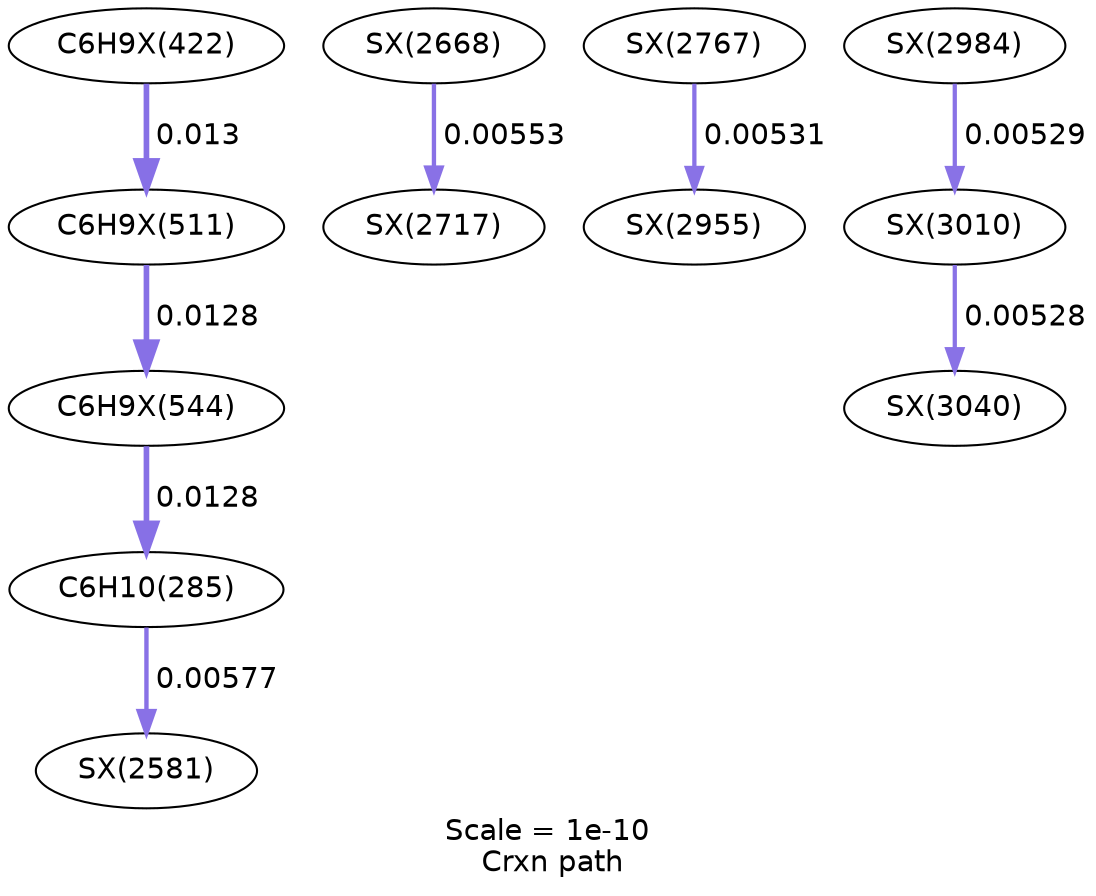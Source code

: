 digraph reaction_paths {
center=1;
s48 -> s52[fontname="Helvetica", style="setlinewidth(2.72)", arrowsize=1.36, color="0.7, 0.513, 0.9"
, label=" 0.013"];
s52 -> s54[fontname="Helvetica", style="setlinewidth(2.71)", arrowsize=1.36, color="0.7, 0.513, 0.9"
, label=" 0.0128"];
s54 -> s17[fontname="Helvetica", style="setlinewidth(2.71)", arrowsize=1.36, color="0.7, 0.513, 0.9"
, label=" 0.0128"];
s17 -> s126[fontname="Helvetica", style="setlinewidth(2.11)", arrowsize=1.05, color="0.7, 0.506, 0.9"
, label=" 0.00577"];
s128 -> s129[fontname="Helvetica", style="setlinewidth(2.08)", arrowsize=1.04, color="0.7, 0.506, 0.9"
, label=" 0.00553"];
s131 -> s134[fontname="Helvetica", style="setlinewidth(2.05)", arrowsize=1.02, color="0.7, 0.505, 0.9"
, label=" 0.00531"];
s136 -> s137[fontname="Helvetica", style="setlinewidth(2.04)", arrowsize=1.02, color="0.7, 0.505, 0.9"
, label=" 0.00529"];
s137 -> s138[fontname="Helvetica", style="setlinewidth(2.04)", arrowsize=1.02, color="0.7, 0.505, 0.9"
, label=" 0.00528"];
s17 [ fontname="Helvetica", label="C6H10(285)"];
s48 [ fontname="Helvetica", label="C6H9X(422)"];
s52 [ fontname="Helvetica", label="C6H9X(511)"];
s54 [ fontname="Helvetica", label="C6H9X(544)"];
s126 [ fontname="Helvetica", label="SX(2581)"];
s128 [ fontname="Helvetica", label="SX(2668)"];
s129 [ fontname="Helvetica", label="SX(2717)"];
s131 [ fontname="Helvetica", label="SX(2767)"];
s134 [ fontname="Helvetica", label="SX(2955)"];
s136 [ fontname="Helvetica", label="SX(2984)"];
s137 [ fontname="Helvetica", label="SX(3010)"];
s138 [ fontname="Helvetica", label="SX(3040)"];
 label = "Scale = 1e-10\l Crxn path";
 fontname = "Helvetica";
}
